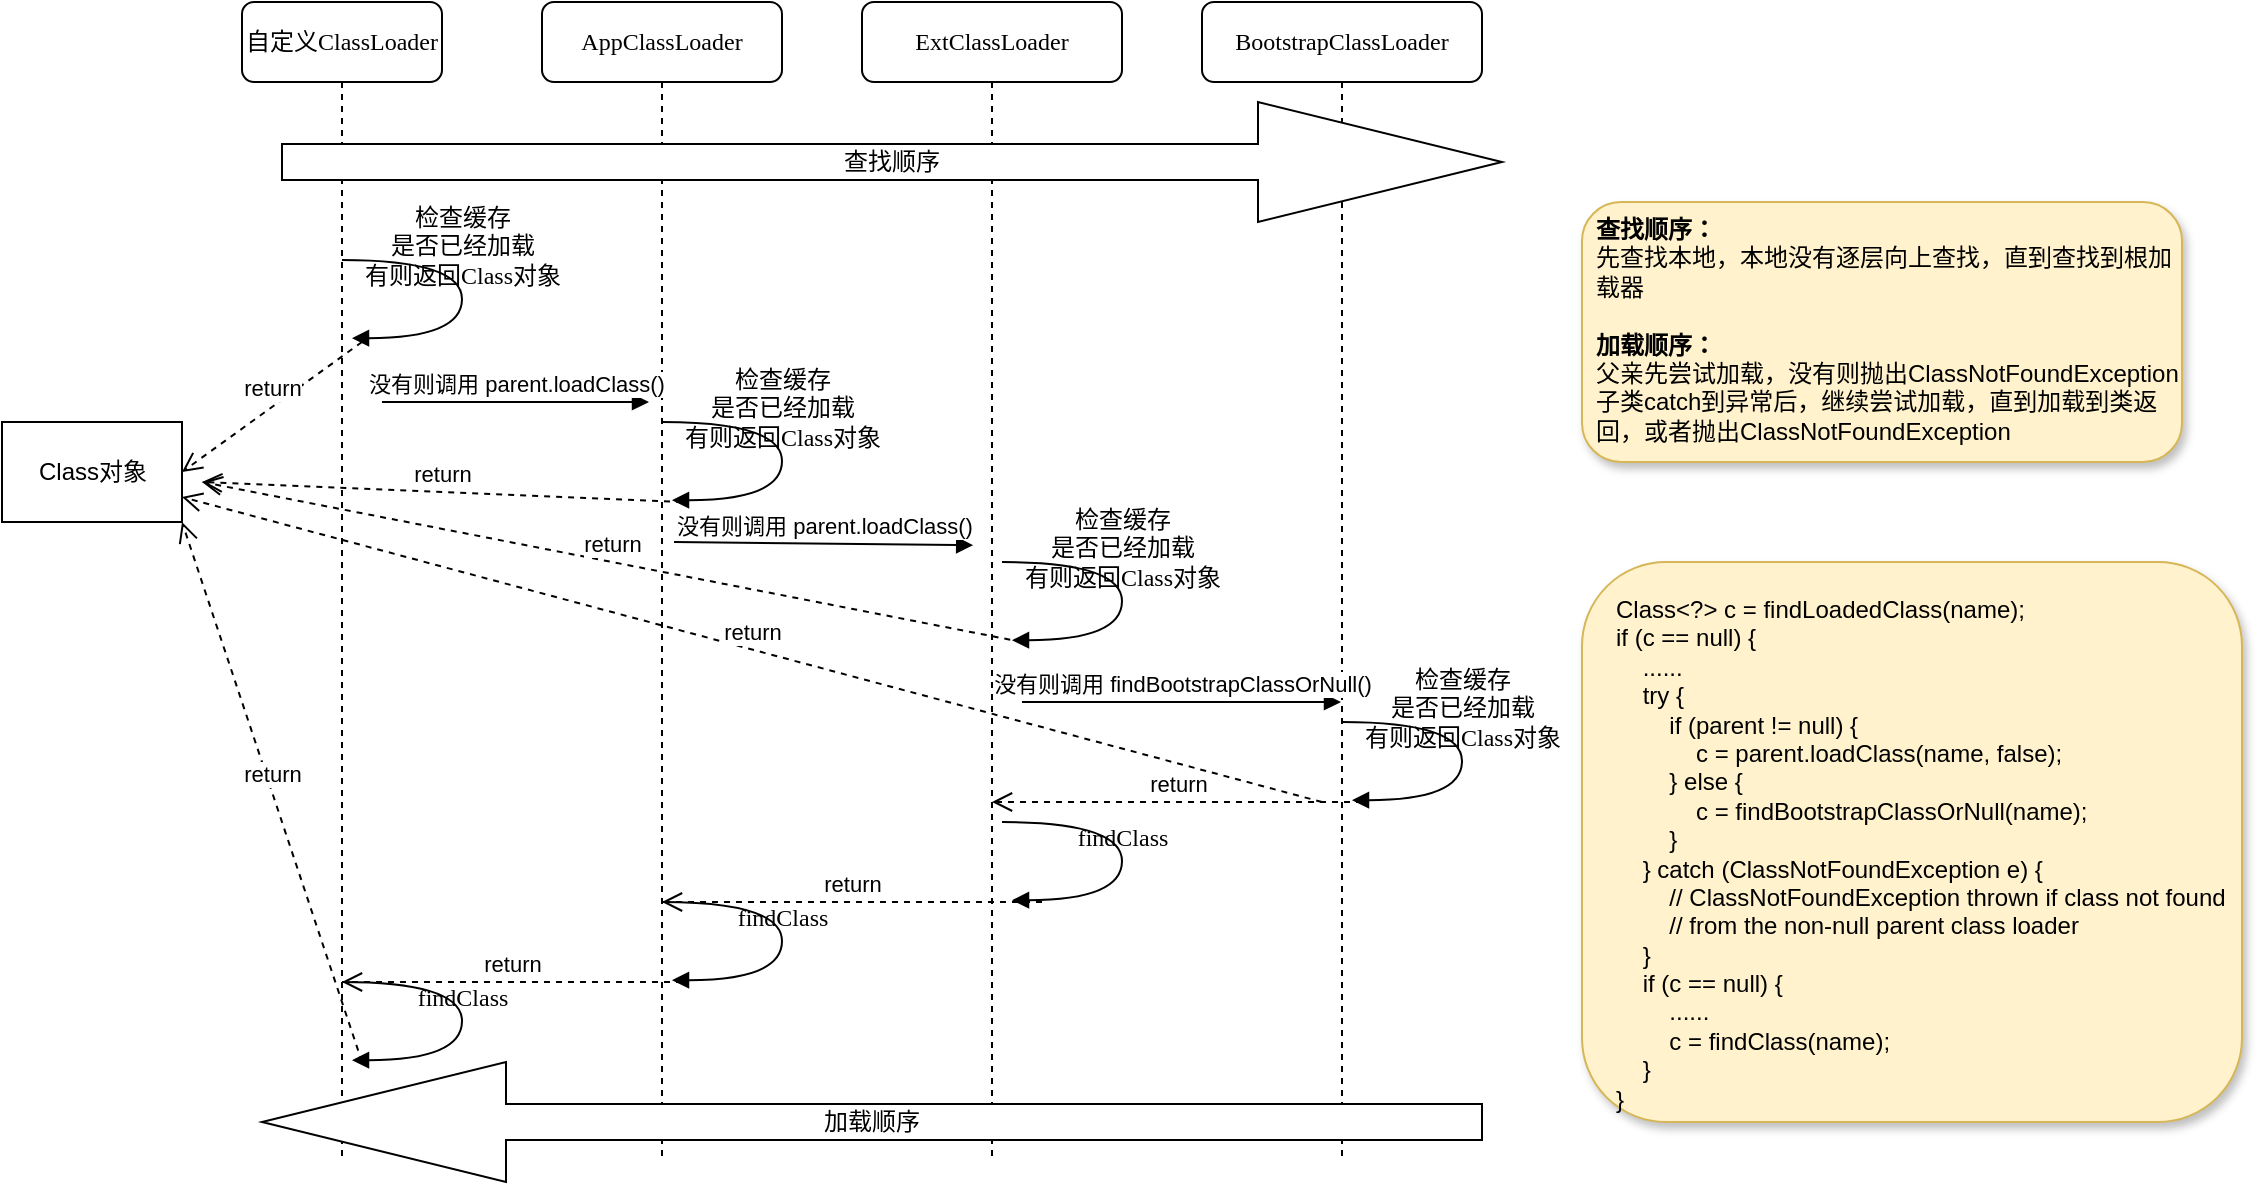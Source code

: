 <mxfile version="13.9.9" type="device"><diagram name="Page-1" id="13e1069c-82ec-6db2-03f1-153e76fe0fe0"><mxGraphModel dx="2124" dy="592" grid="1" gridSize="10" guides="1" tooltips="1" connect="1" arrows="1" fold="1" page="1" pageScale="1" pageWidth="1100" pageHeight="850" background="#ffffff" math="0" shadow="0"><root><mxCell id="0"/><mxCell id="1" parent="0"/><mxCell id="7baba1c4bc27f4b0-2" value="AppClassLoader" style="shape=umlLifeline;perimeter=lifelinePerimeter;whiteSpace=wrap;html=1;container=1;collapsible=0;recursiveResize=0;outlineConnect=0;rounded=1;shadow=0;comic=0;labelBackgroundColor=none;strokeWidth=1;fontFamily=Verdana;fontSize=12;align=center;" parent="1" vertex="1"><mxGeometry x="230" y="80" width="120" height="580" as="geometry"/></mxCell><mxCell id="7baba1c4bc27f4b0-3" value="ExtClassLoader" style="shape=umlLifeline;perimeter=lifelinePerimeter;whiteSpace=wrap;html=1;container=1;collapsible=0;recursiveResize=0;outlineConnect=0;rounded=1;shadow=0;comic=0;labelBackgroundColor=none;strokeWidth=1;fontFamily=Verdana;fontSize=12;align=center;" parent="1" vertex="1"><mxGeometry x="390" y="80" width="130" height="580" as="geometry"/></mxCell><mxCell id="7baba1c4bc27f4b0-4" value="BootstrapClassLoader" style="shape=umlLifeline;perimeter=lifelinePerimeter;whiteSpace=wrap;html=1;container=1;collapsible=0;recursiveResize=0;outlineConnect=0;rounded=1;shadow=0;comic=0;labelBackgroundColor=none;strokeWidth=1;fontFamily=Verdana;fontSize=12;align=center;" parent="1" vertex="1"><mxGeometry x="560" y="80" width="140" height="580" as="geometry"/></mxCell><mxCell id="7baba1c4bc27f4b0-8" value="自定义ClassLoader" style="shape=umlLifeline;perimeter=lifelinePerimeter;whiteSpace=wrap;html=1;container=1;collapsible=0;recursiveResize=0;outlineConnect=0;rounded=1;shadow=0;comic=0;labelBackgroundColor=none;strokeWidth=1;fontFamily=Verdana;fontSize=12;align=center;" parent="1" vertex="1"><mxGeometry x="80" y="80" width="100" height="580" as="geometry"/></mxCell><mxCell id="7baba1c4bc27f4b0-36" value="检查缓存&lt;br&gt;是否已经加载&lt;br&gt;有则返回Class对象" style="html=1;verticalAlign=bottom;endArrow=block;labelBackgroundColor=none;fontFamily=Verdana;fontSize=12;elbow=vertical;edgeStyle=orthogonalEdgeStyle;curved=1;" parent="1" edge="1"><mxGeometry relative="1" as="geometry"><mxPoint x="130" y="209" as="sourcePoint"/><mxPoint x="135" y="248.1" as="targetPoint"/><Array as="points"><mxPoint x="190" y="209"/><mxPoint x="190" y="248"/></Array></mxGeometry></mxCell><mxCell id="xJWCw5aO7T0nwVf8udWO-12" value="检查缓存&lt;br&gt;是否已经加载&lt;br&gt;有则返回Class对象" style="html=1;verticalAlign=bottom;endArrow=block;labelBackgroundColor=none;fontFamily=Verdana;fontSize=12;elbow=vertical;edgeStyle=orthogonalEdgeStyle;curved=1;" edge="1" parent="1"><mxGeometry relative="1" as="geometry"><mxPoint x="290" y="290" as="sourcePoint"/><mxPoint x="295" y="329.1" as="targetPoint"/><Array as="points"><mxPoint x="350" y="290"/><mxPoint x="350" y="329"/></Array></mxGeometry></mxCell><mxCell id="xJWCw5aO7T0nwVf8udWO-13" value="没有则调用 parent.loadClass()" style="html=1;verticalAlign=bottom;endArrow=block;exitX=1.1;exitY=0.173;exitDx=0;exitDy=0;exitPerimeter=0;" edge="1" parent="1"><mxGeometry width="80" relative="1" as="geometry"><mxPoint x="150" y="280" as="sourcePoint"/><mxPoint x="283.5" y="280" as="targetPoint"/></mxGeometry></mxCell><mxCell id="xJWCw5aO7T0nwVf8udWO-20" value="检查缓存&lt;br&gt;是否已经加载&lt;br&gt;有则返回Class对象" style="html=1;verticalAlign=bottom;endArrow=block;labelBackgroundColor=none;fontFamily=Verdana;fontSize=12;elbow=vertical;edgeStyle=orthogonalEdgeStyle;curved=1;" edge="1" parent="1"><mxGeometry relative="1" as="geometry"><mxPoint x="460" y="360" as="sourcePoint"/><mxPoint x="465" y="399.1" as="targetPoint"/><Array as="points"><mxPoint x="520" y="360"/><mxPoint x="520" y="399"/></Array></mxGeometry></mxCell><mxCell id="xJWCw5aO7T0nwVf8udWO-21" value="没有则调用 parent.loadClass()" style="html=1;verticalAlign=bottom;endArrow=block;exitX=1.1;exitY=0.173;exitDx=0;exitDy=0;exitPerimeter=0;entryX=-0.44;entryY=0.193;entryDx=0;entryDy=0;entryPerimeter=0;" edge="1" parent="1"><mxGeometry width="80" relative="1" as="geometry"><mxPoint x="296" y="350.0" as="sourcePoint"/><mxPoint x="445.6" y="351.6" as="targetPoint"/></mxGeometry></mxCell><mxCell id="xJWCw5aO7T0nwVf8udWO-25" value="没有则调用 findBootstrapClassOrNull()" style="html=1;verticalAlign=bottom;endArrow=block;exitX=1.1;exitY=0.173;exitDx=0;exitDy=0;exitPerimeter=0;" edge="1" parent="1" target="7baba1c4bc27f4b0-4"><mxGeometry width="80" relative="1" as="geometry"><mxPoint x="470" y="430.0" as="sourcePoint"/><mxPoint x="603.5" y="430.0" as="targetPoint"/></mxGeometry></mxCell><mxCell id="xJWCw5aO7T0nwVf8udWO-24" value="检查缓存&lt;br&gt;是否已经加载&lt;br&gt;有则返回Class对象" style="html=1;verticalAlign=bottom;endArrow=block;labelBackgroundColor=none;fontFamily=Verdana;fontSize=12;elbow=vertical;edgeStyle=orthogonalEdgeStyle;curved=1;" edge="1" parent="1"><mxGeometry relative="1" as="geometry"><mxPoint x="630" y="440" as="sourcePoint"/><mxPoint x="635" y="479.1" as="targetPoint"/><Array as="points"><mxPoint x="690" y="440"/><mxPoint x="690" y="479"/></Array></mxGeometry></mxCell><mxCell id="xJWCw5aO7T0nwVf8udWO-27" value="Class对象" style="html=1;" vertex="1" parent="1"><mxGeometry x="-40" y="290" width="90" height="50" as="geometry"/></mxCell><mxCell id="xJWCw5aO7T0nwVf8udWO-28" value="return" style="html=1;verticalAlign=bottom;endArrow=open;dashed=1;endSize=8;entryX=1;entryY=0.5;entryDx=0;entryDy=0;" edge="1" parent="1" target="xJWCw5aO7T0nwVf8udWO-27"><mxGeometry relative="1" as="geometry"><mxPoint x="140" y="250" as="sourcePoint"/><mxPoint x="350" y="370" as="targetPoint"/></mxGeometry></mxCell><mxCell id="xJWCw5aO7T0nwVf8udWO-29" value="return" style="html=1;verticalAlign=bottom;endArrow=open;dashed=1;endSize=8;" edge="1" parent="1"><mxGeometry relative="1" as="geometry"><mxPoint x="300" y="330" as="sourcePoint"/><mxPoint x="60" y="320" as="targetPoint"/></mxGeometry></mxCell><mxCell id="xJWCw5aO7T0nwVf8udWO-30" value="return" style="html=1;verticalAlign=bottom;endArrow=open;dashed=1;endSize=8;" edge="1" parent="1"><mxGeometry relative="1" as="geometry"><mxPoint x="470" y="400" as="sourcePoint"/><mxPoint x="60" y="320" as="targetPoint"/></mxGeometry></mxCell><mxCell id="xJWCw5aO7T0nwVf8udWO-31" value="return" style="html=1;verticalAlign=bottom;endArrow=open;dashed=1;endSize=8;entryX=1;entryY=0.75;entryDx=0;entryDy=0;" edge="1" parent="1" target="xJWCw5aO7T0nwVf8udWO-27"><mxGeometry relative="1" as="geometry"><mxPoint x="620" y="480" as="sourcePoint"/><mxPoint x="80" y="345" as="targetPoint"/></mxGeometry></mxCell><mxCell id="xJWCw5aO7T0nwVf8udWO-33" value="findClass" style="html=1;verticalAlign=bottom;endArrow=block;labelBackgroundColor=none;fontFamily=Verdana;fontSize=12;elbow=vertical;edgeStyle=orthogonalEdgeStyle;curved=1;" edge="1" parent="1"><mxGeometry relative="1" as="geometry"><mxPoint x="460" y="490" as="sourcePoint"/><mxPoint x="465" y="529.1" as="targetPoint"/><Array as="points"><mxPoint x="520" y="490"/><mxPoint x="520" y="529"/></Array></mxGeometry></mxCell><mxCell id="xJWCw5aO7T0nwVf8udWO-34" value="return" style="html=1;verticalAlign=bottom;endArrow=open;dashed=1;endSize=8;" edge="1" parent="1" target="7baba1c4bc27f4b0-3"><mxGeometry relative="1" as="geometry"><mxPoint x="640" y="480" as="sourcePoint"/><mxPoint x="350" y="400" as="targetPoint"/></mxGeometry></mxCell><mxCell id="xJWCw5aO7T0nwVf8udWO-35" value="return" style="html=1;verticalAlign=bottom;endArrow=open;dashed=1;endSize=8;" edge="1" parent="1" target="7baba1c4bc27f4b0-2"><mxGeometry relative="1" as="geometry"><mxPoint x="480" y="530" as="sourcePoint"/><mxPoint x="464.5" y="490" as="targetPoint"/></mxGeometry></mxCell><mxCell id="xJWCw5aO7T0nwVf8udWO-36" value="findClass" style="html=1;verticalAlign=bottom;endArrow=block;labelBackgroundColor=none;fontFamily=Verdana;fontSize=12;elbow=vertical;edgeStyle=orthogonalEdgeStyle;curved=1;" edge="1" parent="1"><mxGeometry relative="1" as="geometry"><mxPoint x="290" y="530" as="sourcePoint"/><mxPoint x="295" y="569.1" as="targetPoint"/><Array as="points"><mxPoint x="350" y="530"/><mxPoint x="350" y="569"/></Array></mxGeometry></mxCell><mxCell id="xJWCw5aO7T0nwVf8udWO-37" value="return" style="html=1;verticalAlign=bottom;endArrow=open;dashed=1;endSize=8;" edge="1" parent="1" target="7baba1c4bc27f4b0-8"><mxGeometry relative="1" as="geometry"><mxPoint x="300" y="570" as="sourcePoint"/><mxPoint x="299.5" y="540" as="targetPoint"/></mxGeometry></mxCell><mxCell id="xJWCw5aO7T0nwVf8udWO-38" value="findClass" style="html=1;verticalAlign=bottom;endArrow=block;labelBackgroundColor=none;fontFamily=Verdana;fontSize=12;elbow=vertical;edgeStyle=orthogonalEdgeStyle;curved=1;" edge="1" parent="1"><mxGeometry relative="1" as="geometry"><mxPoint x="130" y="570" as="sourcePoint"/><mxPoint x="135" y="609.1" as="targetPoint"/><Array as="points"><mxPoint x="190" y="570"/><mxPoint x="190" y="609"/></Array></mxGeometry></mxCell><mxCell id="xJWCw5aO7T0nwVf8udWO-39" value="return" style="html=1;verticalAlign=bottom;endArrow=open;dashed=1;endSize=8;entryX=1;entryY=1;entryDx=0;entryDy=0;" edge="1" parent="1" target="xJWCw5aO7T0nwVf8udWO-27"><mxGeometry relative="1" as="geometry"><mxPoint x="140" y="610" as="sourcePoint"/><mxPoint x="139.5" y="580" as="targetPoint"/></mxGeometry></mxCell><mxCell id="xJWCw5aO7T0nwVf8udWO-40" value="查找顺序" style="shape=singleArrow;whiteSpace=wrap;html=1;" vertex="1" parent="1"><mxGeometry x="100" y="130" width="610" height="60" as="geometry"/></mxCell><mxCell id="xJWCw5aO7T0nwVf8udWO-41" value="加载顺序" style="shape=singleArrow;direction=west;whiteSpace=wrap;html=1;" vertex="1" parent="1"><mxGeometry x="90" y="610" width="610" height="60" as="geometry"/></mxCell><mxCell id="xJWCw5aO7T0nwVf8udWO-42" value="&lt;div&gt;Class&amp;lt;?&amp;gt; c = findLoadedClass(name);&lt;/div&gt;&lt;div&gt;if (c == null) {&lt;/div&gt;&lt;div&gt;&amp;nbsp; &amp;nbsp; ......&lt;/div&gt;&lt;div&gt;&amp;nbsp; &amp;nbsp; try {&lt;/div&gt;&lt;div&gt;&amp;nbsp; &amp;nbsp; &amp;nbsp; &amp;nbsp; if (parent != null) {&lt;/div&gt;&lt;div&gt;&amp;nbsp; &amp;nbsp; &amp;nbsp; &amp;nbsp; &amp;nbsp; &amp;nbsp; c = parent.loadClass(name, false);&lt;/div&gt;&lt;div&gt;&amp;nbsp; &amp;nbsp; &amp;nbsp; &amp;nbsp; } else {&lt;/div&gt;&lt;div&gt;&amp;nbsp; &amp;nbsp; &amp;nbsp; &amp;nbsp; &amp;nbsp; &amp;nbsp; c = findBootstrapClassOrNull(name);&lt;/div&gt;&lt;div&gt;&amp;nbsp; &amp;nbsp; &amp;nbsp; &amp;nbsp; }&lt;/div&gt;&lt;div&gt;&amp;nbsp; &amp;nbsp; } catch (ClassNotFoundException e) {&lt;/div&gt;&lt;div&gt;&amp;nbsp; &amp;nbsp; &amp;nbsp; &amp;nbsp; // ClassNotFoundException thrown if class not found&lt;/div&gt;&lt;div&gt;&amp;nbsp; &amp;nbsp; &amp;nbsp; &amp;nbsp; // from the non-null parent class loader&lt;/div&gt;&lt;div&gt;&amp;nbsp; &amp;nbsp; }&lt;/div&gt;&lt;div&gt;&amp;nbsp; &amp;nbsp; if (c == null) {&lt;/div&gt;&lt;div&gt;&amp;nbsp; &amp;nbsp; &amp;nbsp; &amp;nbsp; ......&lt;/div&gt;&lt;div&gt;&amp;nbsp; &amp;nbsp; &amp;nbsp; &amp;nbsp; c = findClass(name);&lt;/div&gt;&lt;div&gt;&amp;nbsp; &amp;nbsp; }&lt;/div&gt;&lt;div&gt;}&amp;nbsp;&amp;nbsp;&lt;/div&gt;" style="rounded=1;whiteSpace=wrap;html=1;fillColor=#fff2cc;strokeColor=#d6b656;align=left;verticalAlign=top;spacingLeft=15;shadow=1;spacingTop=10;" vertex="1" parent="1"><mxGeometry x="750" y="360" width="330" height="280" as="geometry"/></mxCell><mxCell id="xJWCw5aO7T0nwVf8udWO-43" value="&lt;b&gt;查找顺序：&lt;/b&gt;&lt;br&gt;先查找本地，本地没有逐层向上查找，直到查找到根加载器&lt;br&gt;&lt;br&gt;&lt;b&gt;加载顺序：&lt;/b&gt;&lt;br&gt;父亲先尝试加载，没有则抛出ClassNotFoundException&lt;br&gt;子类catch到异常后，继续尝试加载，直到加载到类返回，或者抛出ClassNotFoundException" style="rounded=1;whiteSpace=wrap;html=1;fillColor=#fff2cc;strokeColor=#d6b656;align=left;verticalAlign=top;spacingLeft=5;shadow=1;" vertex="1" parent="1"><mxGeometry x="750" y="180" width="300" height="130" as="geometry"/></mxCell></root></mxGraphModel></diagram></mxfile>